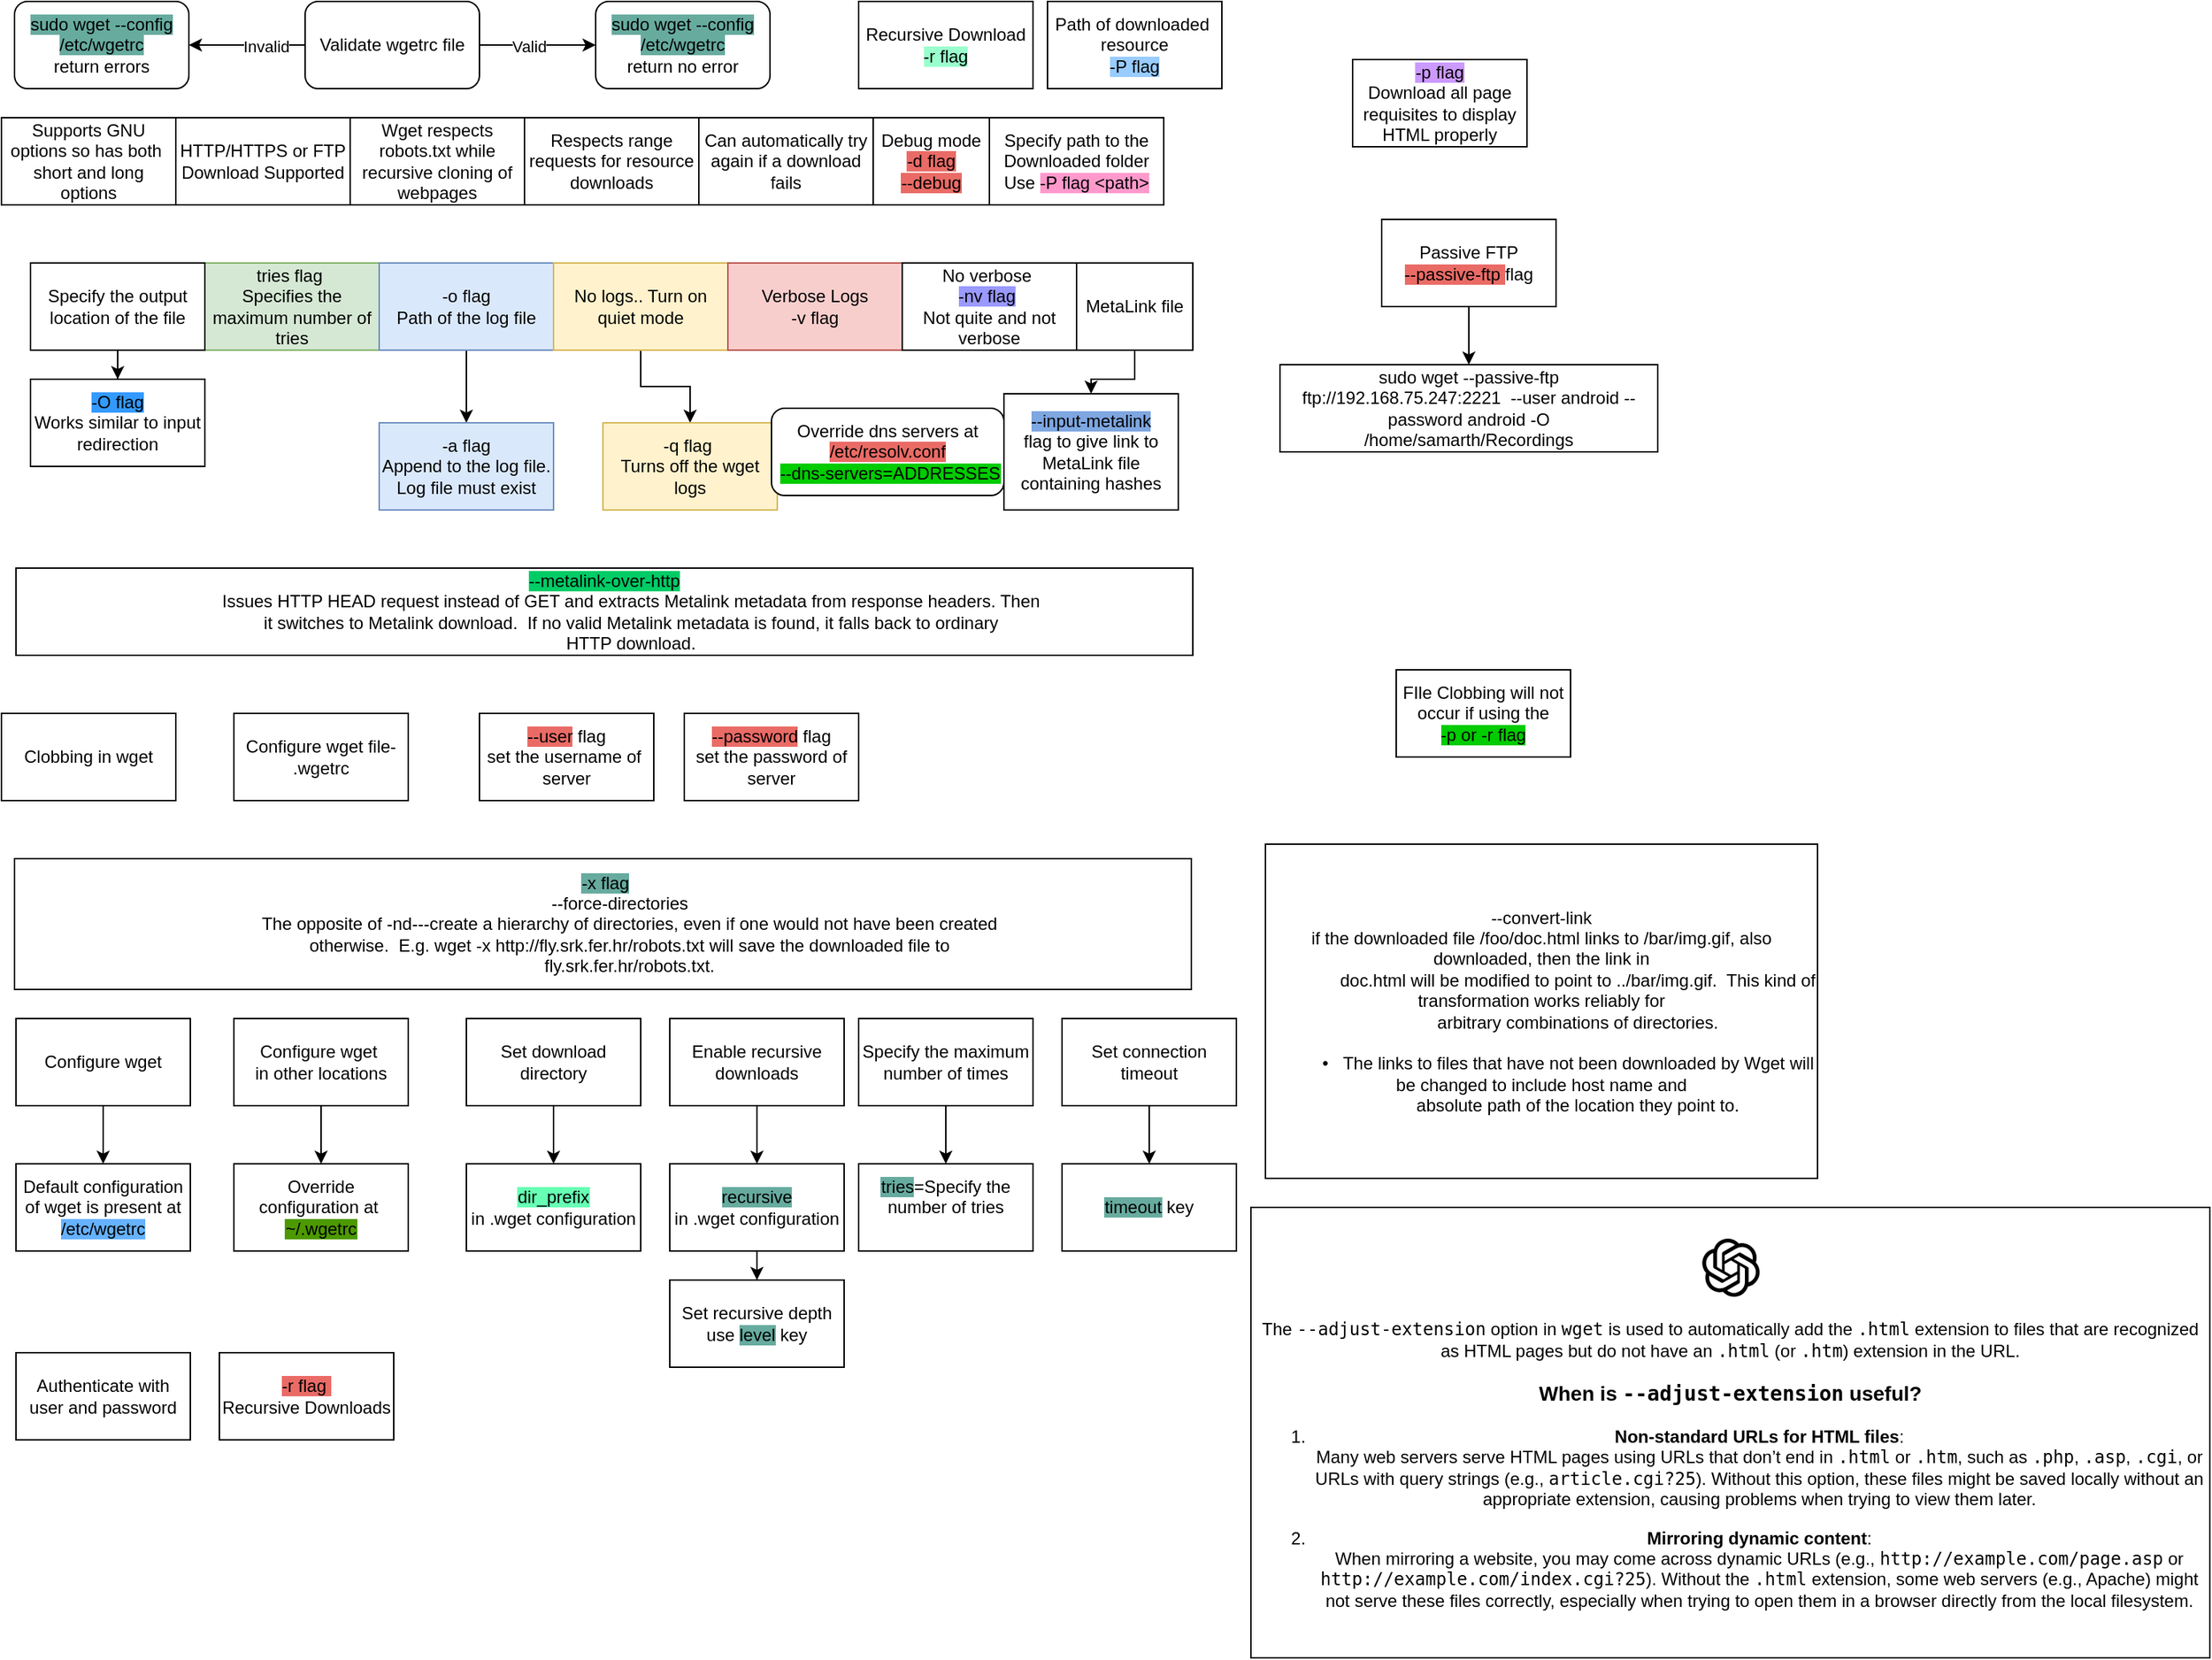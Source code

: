 <mxfile version="24.7.16">
  <diagram name="Page-1" id="-9X853IuhS8LfYrJ5crd">
    <mxGraphModel dx="734" dy="455" grid="1" gridSize="10" guides="1" tooltips="1" connect="1" arrows="1" fold="1" page="1" pageScale="1" pageWidth="827" pageHeight="1169" math="0" shadow="0">
      <root>
        <mxCell id="0" />
        <mxCell id="1" parent="0" />
        <mxCell id="rYWm2HRdWR68briujEV--1" value="HTTP/HTTPS or FTP Download Supported" style="rounded=0;whiteSpace=wrap;html=1;" parent="1" vertex="1">
          <mxGeometry x="120" y="90" width="120" height="60" as="geometry" />
        </mxCell>
        <mxCell id="rYWm2HRdWR68briujEV--2" value="Wget respects robots.txt while recursive cloning of webpages" style="rounded=0;whiteSpace=wrap;html=1;" parent="1" vertex="1">
          <mxGeometry x="240" y="90" width="120" height="60" as="geometry" />
        </mxCell>
        <mxCell id="rYWm2HRdWR68briujEV--3" value="Respects range requests for resource downloads" style="rounded=0;whiteSpace=wrap;html=1;" parent="1" vertex="1">
          <mxGeometry x="360" y="90" width="120" height="60" as="geometry" />
        </mxCell>
        <mxCell id="rYWm2HRdWR68briujEV--4" value="Can automatically try again if a download fails" style="rounded=0;whiteSpace=wrap;html=1;" parent="1" vertex="1">
          <mxGeometry x="480" y="90" width="120" height="60" as="geometry" />
        </mxCell>
        <mxCell id="rYWm2HRdWR68briujEV--5" value="Supports GNU options so has both&amp;nbsp;&lt;div&gt;short and long options&lt;/div&gt;" style="rounded=0;whiteSpace=wrap;html=1;" parent="1" vertex="1">
          <mxGeometry y="90" width="120" height="60" as="geometry" />
        </mxCell>
        <mxCell id="rYWm2HRdWR68briujEV--6" value="tries flag&amp;nbsp;&lt;div&gt;Specifies the maximum number of tries&lt;/div&gt;" style="rounded=0;whiteSpace=wrap;html=1;fillColor=#d5e8d4;strokeColor=#82b366;" parent="1" vertex="1">
          <mxGeometry x="140" y="190" width="120" height="60" as="geometry" />
        </mxCell>
        <mxCell id="rYWm2HRdWR68briujEV--9" value="" style="edgeStyle=orthogonalEdgeStyle;rounded=0;orthogonalLoop=1;jettySize=auto;html=1;" parent="1" source="rYWm2HRdWR68briujEV--7" target="rYWm2HRdWR68briujEV--8" edge="1">
          <mxGeometry relative="1" as="geometry" />
        </mxCell>
        <mxCell id="rYWm2HRdWR68briujEV--7" value="-o flag&lt;div&gt;Path of the log file&lt;/div&gt;" style="rounded=0;whiteSpace=wrap;html=1;fillColor=#dae8fc;strokeColor=#6c8ebf;" parent="1" vertex="1">
          <mxGeometry x="260" y="190" width="120" height="60" as="geometry" />
        </mxCell>
        <mxCell id="rYWm2HRdWR68briujEV--8" value="-a flag&lt;div&gt;Append to the log file.&lt;/div&gt;&lt;div&gt;Log file must exist&lt;/div&gt;" style="rounded=0;whiteSpace=wrap;html=1;fillColor=#dae8fc;strokeColor=#6c8ebf;" parent="1" vertex="1">
          <mxGeometry x="260" y="300" width="120" height="60" as="geometry" />
        </mxCell>
        <mxCell id="rYWm2HRdWR68briujEV--12" value="" style="edgeStyle=orthogonalEdgeStyle;rounded=0;orthogonalLoop=1;jettySize=auto;html=1;" parent="1" source="rYWm2HRdWR68briujEV--10" target="rYWm2HRdWR68briujEV--11" edge="1">
          <mxGeometry relative="1" as="geometry" />
        </mxCell>
        <mxCell id="rYWm2HRdWR68briujEV--10" value="No logs.. Turn on quiet mode" style="rounded=0;whiteSpace=wrap;html=1;fillColor=#fff2cc;strokeColor=#d6b656;" parent="1" vertex="1">
          <mxGeometry x="380" y="190" width="120" height="60" as="geometry" />
        </mxCell>
        <mxCell id="rYWm2HRdWR68briujEV--11" value="-q flag&amp;nbsp;&lt;div&gt;Turns off the wget logs&lt;/div&gt;" style="whiteSpace=wrap;html=1;rounded=0;fillColor=#fff2cc;strokeColor=#d6b656;" parent="1" vertex="1">
          <mxGeometry x="414" y="300" width="120" height="60" as="geometry" />
        </mxCell>
        <mxCell id="rYWm2HRdWR68briujEV--13" value="Verbose Logs&lt;div&gt;-v flag&lt;/div&gt;" style="rounded=0;whiteSpace=wrap;html=1;fillColor=#f8cecc;strokeColor=#b85450;" parent="1" vertex="1">
          <mxGeometry x="500" y="190" width="120" height="60" as="geometry" />
        </mxCell>
        <mxCell id="rYWm2HRdWR68briujEV--14" value="No verbose&amp;nbsp;&lt;div&gt;&lt;span style=&quot;background-color: rgb(153, 153, 255);&quot;&gt;-nv flag&lt;/span&gt;&amp;nbsp;&lt;/div&gt;&lt;div&gt;Not quite and not verbose&lt;/div&gt;" style="rounded=0;whiteSpace=wrap;html=1;" parent="1" vertex="1">
          <mxGeometry x="620" y="190" width="120" height="60" as="geometry" />
        </mxCell>
        <mxCell id="rYWm2HRdWR68briujEV--15" value="Debug mode&lt;div&gt;&lt;span style=&quot;background-color: rgb(234, 107, 102);&quot;&gt;-d flag&lt;/span&gt;&lt;/div&gt;&lt;div&gt;&lt;span style=&quot;background-color: rgb(234, 107, 102);&quot;&gt;--debug&lt;/span&gt;&lt;/div&gt;" style="rounded=0;whiteSpace=wrap;html=1;" parent="1" vertex="1">
          <mxGeometry x="600" y="90" width="80" height="60" as="geometry" />
        </mxCell>
        <mxCell id="rYWm2HRdWR68briujEV--18" value="" style="edgeStyle=orthogonalEdgeStyle;rounded=0;orthogonalLoop=1;jettySize=auto;html=1;" parent="1" source="rYWm2HRdWR68briujEV--16" target="rYWm2HRdWR68briujEV--17" edge="1">
          <mxGeometry relative="1" as="geometry" />
        </mxCell>
        <mxCell id="rYWm2HRdWR68briujEV--16" value="MetaLink file" style="rounded=0;whiteSpace=wrap;html=1;" parent="1" vertex="1">
          <mxGeometry x="740" y="190" width="80" height="60" as="geometry" />
        </mxCell>
        <mxCell id="rYWm2HRdWR68briujEV--17" value="&lt;span style=&quot;background-color: rgb(126, 166, 224);&quot;&gt;--input-metalink&lt;/span&gt;&lt;div&gt;&lt;div&gt;flag to give link to MetaLink file containing hashes&lt;/div&gt;&lt;/div&gt;" style="whiteSpace=wrap;html=1;rounded=0;" parent="1" vertex="1">
          <mxGeometry x="690" y="280" width="120" height="80" as="geometry" />
        </mxCell>
        <mxCell id="rYWm2HRdWR68briujEV--19" value="&lt;div&gt;&lt;span style=&quot;background-color: rgb(0, 204, 102);&quot;&gt;--metalink-over-http&lt;/span&gt;&lt;/div&gt;&lt;div&gt;&amp;nbsp; &amp;nbsp; &amp;nbsp; &amp;nbsp; &amp;nbsp; &amp;nbsp;Issues HTTP HEAD request instead of GET and extracts Metalink metadata from response headers. Then&lt;/div&gt;&lt;div&gt;&amp;nbsp; &amp;nbsp; &amp;nbsp; &amp;nbsp; &amp;nbsp; &amp;nbsp;it switches to Metalink download.&amp;nbsp; If no valid Metalink metadata is found, it falls back to ordinary&lt;/div&gt;&lt;div&gt;&amp;nbsp; &amp;nbsp; &amp;nbsp; &amp;nbsp; &amp;nbsp; &amp;nbsp;HTTP download.&lt;/div&gt;" style="rounded=0;whiteSpace=wrap;html=1;" parent="1" vertex="1">
          <mxGeometry x="10" y="400" width="810" height="60" as="geometry" />
        </mxCell>
        <mxCell id="rYWm2HRdWR68briujEV--20" value="Clobbing in wget" style="rounded=0;whiteSpace=wrap;html=1;" parent="1" vertex="1">
          <mxGeometry y="500" width="120" height="60" as="geometry" />
        </mxCell>
        <mxCell id="rYWm2HRdWR68briujEV--23" value="" style="edgeStyle=orthogonalEdgeStyle;rounded=0;orthogonalLoop=1;jettySize=auto;html=1;" parent="1" source="rYWm2HRdWR68briujEV--21" target="rYWm2HRdWR68briujEV--22" edge="1">
          <mxGeometry relative="1" as="geometry" />
        </mxCell>
        <mxCell id="rYWm2HRdWR68briujEV--21" value="Specify the output location of the file" style="rounded=0;whiteSpace=wrap;html=1;" parent="1" vertex="1">
          <mxGeometry x="20" y="190" width="120" height="60" as="geometry" />
        </mxCell>
        <mxCell id="rYWm2HRdWR68briujEV--22" value="&lt;span style=&quot;background-color: rgb(51, 153, 255);&quot;&gt;-O flag&lt;/span&gt;&lt;div&gt;Works similar to input redirection&lt;/div&gt;" style="whiteSpace=wrap;html=1;rounded=0;" parent="1" vertex="1">
          <mxGeometry x="20" y="270" width="120" height="60" as="geometry" />
        </mxCell>
        <mxCell id="rYWm2HRdWR68briujEV--24" value="&lt;div&gt;&amp;nbsp;&lt;span style=&quot;background-color: rgb(103, 171, 159);&quot;&gt;-x flag&lt;/span&gt;&lt;/div&gt;&lt;div&gt;&amp;nbsp; &amp;nbsp; &amp;nbsp; &amp;nbsp;--force-directories&lt;/div&gt;&lt;div&gt;&amp;nbsp; &amp;nbsp; &amp;nbsp; &amp;nbsp; &amp;nbsp; &amp;nbsp;The opposite of -nd---create a hierarchy of directories, even if one would not have been created&lt;/div&gt;&lt;div&gt;&amp;nbsp; &amp;nbsp; &amp;nbsp; &amp;nbsp; &amp;nbsp; &amp;nbsp;otherwise.&amp;nbsp; E.g. wget -x http://fly.srk.fer.hr/robots.txt will save the downloaded file to&lt;/div&gt;&lt;div&gt;&amp;nbsp; &amp;nbsp; &amp;nbsp; &amp;nbsp; &amp;nbsp; &amp;nbsp;fly.srk.fer.hr/robots.txt.&lt;/div&gt;" style="rounded=0;whiteSpace=wrap;html=1;" parent="1" vertex="1">
          <mxGeometry x="9" y="600" width="810" height="90" as="geometry" />
        </mxCell>
        <mxCell id="cQSFOSjzq-KW8z61xNaQ-1" value="Configure wget file-&lt;div&gt;.wgetrc&lt;/div&gt;" style="rounded=0;whiteSpace=wrap;html=1;" parent="1" vertex="1">
          <mxGeometry x="160" y="500" width="120" height="60" as="geometry" />
        </mxCell>
        <mxCell id="cQSFOSjzq-KW8z61xNaQ-4" value="" style="edgeStyle=orthogonalEdgeStyle;rounded=0;orthogonalLoop=1;jettySize=auto;html=1;" parent="1" source="cQSFOSjzq-KW8z61xNaQ-2" target="cQSFOSjzq-KW8z61xNaQ-3" edge="1">
          <mxGeometry relative="1" as="geometry" />
        </mxCell>
        <mxCell id="cQSFOSjzq-KW8z61xNaQ-2" value="Configure wget" style="rounded=0;whiteSpace=wrap;html=1;" parent="1" vertex="1">
          <mxGeometry x="10" y="710" width="120" height="60" as="geometry" />
        </mxCell>
        <mxCell id="cQSFOSjzq-KW8z61xNaQ-3" value="Default configuration of wget is present at&lt;div&gt;&lt;span style=&quot;background-color: rgb(102, 178, 255);&quot;&gt;/etc/wgetrc&lt;/span&gt;&lt;/div&gt;" style="whiteSpace=wrap;html=1;rounded=0;" parent="1" vertex="1">
          <mxGeometry x="10" y="810" width="120" height="60" as="geometry" />
        </mxCell>
        <mxCell id="cQSFOSjzq-KW8z61xNaQ-7" value="" style="edgeStyle=orthogonalEdgeStyle;rounded=0;orthogonalLoop=1;jettySize=auto;html=1;" parent="1" source="cQSFOSjzq-KW8z61xNaQ-5" target="cQSFOSjzq-KW8z61xNaQ-6" edge="1">
          <mxGeometry relative="1" as="geometry" />
        </mxCell>
        <mxCell id="cQSFOSjzq-KW8z61xNaQ-5" value="Configure wget&amp;nbsp;&lt;div&gt;in other locations&lt;/div&gt;" style="rounded=0;whiteSpace=wrap;html=1;" parent="1" vertex="1">
          <mxGeometry x="160" y="710" width="120" height="60" as="geometry" />
        </mxCell>
        <mxCell id="cQSFOSjzq-KW8z61xNaQ-6" value="Override configuration at&amp;nbsp;&lt;div&gt;&lt;span style=&quot;background-color: rgb(77, 153, 0);&quot;&gt;~/.wgetrc&lt;/span&gt;&lt;/div&gt;" style="whiteSpace=wrap;html=1;rounded=0;" parent="1" vertex="1">
          <mxGeometry x="160" y="810" width="120" height="60" as="geometry" />
        </mxCell>
        <mxCell id="gqXW6iikmgXD67tOc7KV-3" value="" style="edgeStyle=orthogonalEdgeStyle;rounded=0;orthogonalLoop=1;jettySize=auto;html=1;" parent="1" source="gqXW6iikmgXD67tOc7KV-1" target="gqXW6iikmgXD67tOc7KV-2" edge="1">
          <mxGeometry relative="1" as="geometry" />
        </mxCell>
        <mxCell id="gqXW6iikmgXD67tOc7KV-1" value="Set download directory" style="rounded=0;whiteSpace=wrap;html=1;" parent="1" vertex="1">
          <mxGeometry x="320" y="710" width="120" height="60" as="geometry" />
        </mxCell>
        <mxCell id="gqXW6iikmgXD67tOc7KV-2" value="&lt;span style=&quot;background-color: rgb(102, 255, 179);&quot;&gt;dir_prefix&lt;/span&gt;&lt;div&gt;in .wget configuration&lt;/div&gt;" style="whiteSpace=wrap;html=1;rounded=0;" parent="1" vertex="1">
          <mxGeometry x="320" y="810" width="120" height="60" as="geometry" />
        </mxCell>
        <mxCell id="gqXW6iikmgXD67tOc7KV-6" value="" style="edgeStyle=orthogonalEdgeStyle;rounded=0;orthogonalLoop=1;jettySize=auto;html=1;" parent="1" source="gqXW6iikmgXD67tOc7KV-4" target="gqXW6iikmgXD67tOc7KV-5" edge="1">
          <mxGeometry relative="1" as="geometry" />
        </mxCell>
        <mxCell id="gqXW6iikmgXD67tOc7KV-4" value="Enable recursive&lt;div&gt;downloads&lt;/div&gt;" style="rounded=0;whiteSpace=wrap;html=1;" parent="1" vertex="1">
          <mxGeometry x="460" y="710" width="120" height="60" as="geometry" />
        </mxCell>
        <mxCell id="gqXW6iikmgXD67tOc7KV-8" value="" style="edgeStyle=orthogonalEdgeStyle;rounded=0;orthogonalLoop=1;jettySize=auto;html=1;" parent="1" source="gqXW6iikmgXD67tOc7KV-5" target="gqXW6iikmgXD67tOc7KV-7" edge="1">
          <mxGeometry relative="1" as="geometry" />
        </mxCell>
        <mxCell id="gqXW6iikmgXD67tOc7KV-5" value="&lt;span style=&quot;background-color: rgb(103, 171, 159);&quot;&gt;recursive&lt;/span&gt;&lt;div&gt;in .wget configuration&lt;/div&gt;" style="whiteSpace=wrap;html=1;rounded=0;" parent="1" vertex="1">
          <mxGeometry x="460" y="810" width="120" height="60" as="geometry" />
        </mxCell>
        <mxCell id="gqXW6iikmgXD67tOc7KV-7" value="Set recursive depth&lt;div&gt;use &lt;span style=&quot;background-color: rgb(103, 171, 159);&quot;&gt;level&lt;/span&gt; key&lt;/div&gt;" style="whiteSpace=wrap;html=1;rounded=0;" parent="1" vertex="1">
          <mxGeometry x="460" y="890" width="120" height="60" as="geometry" />
        </mxCell>
        <mxCell id="gqXW6iikmgXD67tOc7KV-11" value="" style="edgeStyle=orthogonalEdgeStyle;rounded=0;orthogonalLoop=1;jettySize=auto;html=1;" parent="1" source="gqXW6iikmgXD67tOc7KV-9" target="gqXW6iikmgXD67tOc7KV-10" edge="1">
          <mxGeometry relative="1" as="geometry" />
        </mxCell>
        <mxCell id="gqXW6iikmgXD67tOc7KV-9" value="Specify the maximum number of times" style="rounded=0;whiteSpace=wrap;html=1;" parent="1" vertex="1">
          <mxGeometry x="590" y="710" width="120" height="60" as="geometry" />
        </mxCell>
        <mxCell id="gqXW6iikmgXD67tOc7KV-10" value="&lt;span style=&quot;background-color: rgb(103, 171, 159);&quot;&gt;tries&lt;/span&gt;=Specify the number of tries&lt;div&gt;&lt;br&gt;&lt;/div&gt;" style="whiteSpace=wrap;html=1;rounded=0;" parent="1" vertex="1">
          <mxGeometry x="590" y="810" width="120" height="60" as="geometry" />
        </mxCell>
        <mxCell id="gqXW6iikmgXD67tOc7KV-14" value="" style="edgeStyle=orthogonalEdgeStyle;rounded=0;orthogonalLoop=1;jettySize=auto;html=1;" parent="1" source="gqXW6iikmgXD67tOc7KV-12" target="gqXW6iikmgXD67tOc7KV-13" edge="1">
          <mxGeometry relative="1" as="geometry" />
        </mxCell>
        <mxCell id="gqXW6iikmgXD67tOc7KV-12" value="Set connection timeout" style="rounded=0;whiteSpace=wrap;html=1;" parent="1" vertex="1">
          <mxGeometry x="730" y="710" width="120" height="60" as="geometry" />
        </mxCell>
        <mxCell id="gqXW6iikmgXD67tOc7KV-13" value="&lt;span style=&quot;background-color: rgb(103, 171, 159);&quot;&gt;timeout&lt;/span&gt; key" style="whiteSpace=wrap;html=1;rounded=0;" parent="1" vertex="1">
          <mxGeometry x="730" y="810" width="120" height="60" as="geometry" />
        </mxCell>
        <mxCell id="gqXW6iikmgXD67tOc7KV-15" value="Authenticate with user and password" style="rounded=0;whiteSpace=wrap;html=1;" parent="1" vertex="1">
          <mxGeometry x="10" y="940" width="120" height="60" as="geometry" />
        </mxCell>
        <mxCell id="Er8VsGTngwafFj7Bn613-3" value="" style="edgeStyle=orthogonalEdgeStyle;rounded=0;orthogonalLoop=1;jettySize=auto;html=1;" parent="1" source="Er8VsGTngwafFj7Bn613-1" target="Er8VsGTngwafFj7Bn613-2" edge="1">
          <mxGeometry relative="1" as="geometry" />
        </mxCell>
        <mxCell id="Er8VsGTngwafFj7Bn613-1" value="Passive FTP&lt;div&gt;&lt;span style=&quot;background-color: rgb(234, 107, 102);&quot;&gt;--passive-ftp &lt;/span&gt;flag&lt;/div&gt;" style="rounded=0;whiteSpace=wrap;html=1;" parent="1" vertex="1">
          <mxGeometry x="950" y="160" width="120" height="60" as="geometry" />
        </mxCell>
        <mxCell id="Er8VsGTngwafFj7Bn613-2" value="sudo wget --passive-ftp ftp://192.168.75.247:2221&amp;nbsp; --user android --password android -O /home/samarth/Recordings" style="whiteSpace=wrap;html=1;rounded=0;" parent="1" vertex="1">
          <mxGeometry x="880" y="260" width="260" height="60" as="geometry" />
        </mxCell>
        <mxCell id="Er8VsGTngwafFj7Bn613-4" value="&lt;span style=&quot;background-color: rgb(234, 107, 102);&quot;&gt;-r flag&amp;nbsp;&lt;/span&gt;&lt;div&gt;Recursive Downloads&lt;/div&gt;" style="rounded=0;whiteSpace=wrap;html=1;" parent="1" vertex="1">
          <mxGeometry x="150" y="940" width="120" height="60" as="geometry" />
        </mxCell>
        <mxCell id="Er8VsGTngwafFj7Bn613-5" value="Specify path to the Downloaded folder&lt;div&gt;Use &lt;span style=&quot;background-color: rgb(255, 153, 204);&quot;&gt;-P flag &amp;lt;path&amp;gt;&lt;/span&gt;&lt;/div&gt;" style="rounded=0;whiteSpace=wrap;html=1;" parent="1" vertex="1">
          <mxGeometry x="680" y="90" width="120" height="60" as="geometry" />
        </mxCell>
        <mxCell id="Er8VsGTngwafFj7Bn613-6" value="&lt;span style=&quot;background-color: rgb(234, 107, 102);&quot;&gt;--user&lt;/span&gt; flag&lt;div&gt;set the username of&amp;nbsp; server&lt;/div&gt;" style="rounded=0;whiteSpace=wrap;html=1;" parent="1" vertex="1">
          <mxGeometry x="329" y="500" width="120" height="60" as="geometry" />
        </mxCell>
        <mxCell id="Er8VsGTngwafFj7Bn613-7" value="&lt;span style=&quot;background-color: rgb(234, 107, 102);&quot;&gt;--password&lt;/span&gt;&amp;nbsp;flag&lt;div&gt;set the password of server&lt;/div&gt;" style="rounded=0;whiteSpace=wrap;html=1;" parent="1" vertex="1">
          <mxGeometry x="470" y="500" width="120" height="60" as="geometry" />
        </mxCell>
        <mxCell id="-b_9_V1KJLMPMeQgucEA-3" value="" style="edgeStyle=orthogonalEdgeStyle;rounded=0;orthogonalLoop=1;jettySize=auto;html=1;" edge="1" parent="1" source="-b_9_V1KJLMPMeQgucEA-1" target="-b_9_V1KJLMPMeQgucEA-2">
          <mxGeometry relative="1" as="geometry" />
        </mxCell>
        <mxCell id="-b_9_V1KJLMPMeQgucEA-4" value="Valid" style="edgeLabel;html=1;align=center;verticalAlign=middle;resizable=0;points=[];" vertex="1" connectable="0" parent="-b_9_V1KJLMPMeQgucEA-3">
          <mxGeometry x="-0.15" y="-1" relative="1" as="geometry">
            <mxPoint as="offset" />
          </mxGeometry>
        </mxCell>
        <mxCell id="-b_9_V1KJLMPMeQgucEA-6" value="" style="edgeStyle=orthogonalEdgeStyle;rounded=0;orthogonalLoop=1;jettySize=auto;html=1;" edge="1" parent="1" source="-b_9_V1KJLMPMeQgucEA-1" target="-b_9_V1KJLMPMeQgucEA-5">
          <mxGeometry relative="1" as="geometry" />
        </mxCell>
        <mxCell id="-b_9_V1KJLMPMeQgucEA-7" value="Invalid" style="edgeLabel;html=1;align=center;verticalAlign=middle;resizable=0;points=[];" vertex="1" connectable="0" parent="-b_9_V1KJLMPMeQgucEA-6">
          <mxGeometry x="-0.325" y="1" relative="1" as="geometry">
            <mxPoint as="offset" />
          </mxGeometry>
        </mxCell>
        <mxCell id="-b_9_V1KJLMPMeQgucEA-1" value="Validate wgetrc file" style="rounded=1;whiteSpace=wrap;html=1;" vertex="1" parent="1">
          <mxGeometry x="209" y="10" width="120" height="60" as="geometry" />
        </mxCell>
        <mxCell id="-b_9_V1KJLMPMeQgucEA-2" value="&lt;span style=&quot;background-color: rgb(103, 171, 159);&quot;&gt;sudo wget --config /etc/wgetrc&lt;/span&gt;&lt;div&gt;return no error&lt;/div&gt;" style="whiteSpace=wrap;html=1;rounded=1;" vertex="1" parent="1">
          <mxGeometry x="409" y="10" width="120" height="60" as="geometry" />
        </mxCell>
        <mxCell id="-b_9_V1KJLMPMeQgucEA-5" value="&lt;span style=&quot;background-color: rgb(103, 171, 159);&quot;&gt;sudo wget --config /etc/wgetrc&lt;/span&gt;&lt;div&gt;return errors&lt;/div&gt;" style="whiteSpace=wrap;html=1;rounded=1;" vertex="1" parent="1">
          <mxGeometry x="9" y="10" width="120" height="60" as="geometry" />
        </mxCell>
        <mxCell id="-b_9_V1KJLMPMeQgucEA-8" value="Recursive Download&lt;div&gt;&lt;span style=&quot;background-color: rgb(153, 255, 204);&quot;&gt;-r flag&lt;/span&gt;&lt;/div&gt;" style="rounded=0;whiteSpace=wrap;html=1;" vertex="1" parent="1">
          <mxGeometry x="590" y="10" width="120" height="60" as="geometry" />
        </mxCell>
        <mxCell id="-b_9_V1KJLMPMeQgucEA-9" value="Path of downloaded&amp;nbsp;&lt;div&gt;resource&lt;/div&gt;&lt;div&gt;&lt;span style=&quot;background-color: rgb(153, 204, 255);&quot;&gt;-P flag&lt;/span&gt;&lt;/div&gt;" style="rounded=0;whiteSpace=wrap;html=1;" vertex="1" parent="1">
          <mxGeometry x="720" y="10" width="120" height="60" as="geometry" />
        </mxCell>
        <mxCell id="-b_9_V1KJLMPMeQgucEA-10" value="Override dns servers at &lt;span style=&quot;background-color: rgb(234, 107, 102);&quot;&gt;/etc/resolv.conf&lt;/span&gt;&lt;div&gt;&lt;span style=&quot;background-color: initial;&quot;&gt;&amp;nbsp;&lt;/span&gt;&lt;span style=&quot;background-color: rgb(0, 204, 0);&quot;&gt;--dns-servers=ADDRESSES&lt;/span&gt;&lt;br&gt;&lt;/div&gt;" style="rounded=1;whiteSpace=wrap;html=1;" vertex="1" parent="1">
          <mxGeometry x="530" y="290" width="160" height="60" as="geometry" />
        </mxCell>
        <mxCell id="-b_9_V1KJLMPMeQgucEA-11" value="FIle Clobbing will not occur if using the&lt;div&gt;&lt;span style=&quot;background-color: rgb(0, 204, 0);&quot;&gt;-p or -r flag&lt;/span&gt;&lt;/div&gt;" style="rounded=0;whiteSpace=wrap;html=1;" vertex="1" parent="1">
          <mxGeometry x="960" y="470" width="120" height="60" as="geometry" />
        </mxCell>
        <mxCell id="-b_9_V1KJLMPMeQgucEA-12" value="&lt;span style=&quot;background-color: rgb(204, 153, 255);&quot;&gt;-p flag&lt;/span&gt;&lt;div&gt;Download all page requisites to display HTML properly&lt;/div&gt;" style="rounded=0;whiteSpace=wrap;html=1;" vertex="1" parent="1">
          <mxGeometry x="930" y="50" width="120" height="60" as="geometry" />
        </mxCell>
        <mxCell id="-b_9_V1KJLMPMeQgucEA-13" value="&lt;div class=&quot;flex-shrink-0 flex flex-col relative items-end&quot;&gt;&lt;div class=&quot;pt-0&quot;&gt;&lt;div class=&quot;gizmo-bot-avatar flex h-8 w-8 items-center justify-center overflow-hidden rounded-full&quot;&gt;&lt;div class=&quot;relative p-1 rounded-sm flex items-center justify-center bg-token-main-surface-primary text-token-text-primary h-8 w-8&quot;&gt;&lt;svg role=&quot;img&quot; class=&quot;icon-md&quot; xmlns=&quot;http://www.w3.org/2000/svg&quot; fill=&quot;none&quot; viewBox=&quot;0 0 41 41&quot; height=&quot;41&quot; width=&quot;41&quot;&gt;&lt;text y=&quot;-9999&quot; x=&quot;-9999&quot;&gt;&lt;/text&gt;&lt;path fill=&quot;currentColor&quot; d=&quot;M37.532 16.871C37.981 15.524 38.136 14.097 37.989 12.686C37.841 11.274 37.393 9.911 36.676 8.686C35.613 6.834 33.988 5.368 32.037 4.498C30.086 3.629 27.91 3.403 25.822 3.851C24.88 2.789 23.722 1.941 22.426 1.363C21.13 0.786 19.725 0.491 18.306 0.5C16.171 0.495 14.089 1.168 12.361 2.422C10.633 3.676 9.349 5.447 8.692 7.478C7.301 7.763 5.987 8.341 4.838 9.175C3.689 10.009 2.731 11.078 2.028 12.312C0.956 14.159 0.499 16.299 0.722 18.423C0.944 20.547 1.836 22.545 3.268 24.129C2.82 25.476 2.664 26.903 2.812 28.314C2.96 29.726 3.407 31.089 4.124 32.314C5.188 34.166 6.812 35.632 8.763 36.501C10.714 37.37 12.891 37.597 14.979 37.149C15.921 38.211 17.079 39.059 18.375 39.637C19.671 40.214 21.076 40.509 22.495 40.5C24.631 40.505 26.713 39.832 28.442 38.577C30.17 37.322 31.456 35.551 32.112 33.518C33.503 33.233 34.817 32.655 35.966 31.821C37.115 30.987 38.073 29.918 38.775 28.684C39.846 26.837 40.302 24.698 40.079 22.575C39.856 20.452 38.964 18.454 37.532 16.871ZM22.498 37.885C20.744 37.887 19.046 37.273 17.699 36.15C17.76 36.117 17.867 36.059 17.936 36.016L25.9 31.416C26.1 31.302 26.266 31.137 26.381 30.938C26.496 30.739 26.556 30.512 26.555 30.282V19.054L29.921 20.998C29.939 21.007 29.954 21.02 29.966 21.036C29.977 21.052 29.984 21.071 29.987 21.09V30.389C29.984 32.375 29.195 34.279 27.791 35.684C26.387 37.089 24.484 37.881 22.498 37.885ZM6.392 31.006C5.514 29.489 5.197 27.711 5.498 25.983C5.557 26.019 5.66 26.082 5.735 26.124L13.699 30.725C13.898 30.841 14.123 30.902 14.353 30.902C14.583 30.902 14.809 30.841 15.007 30.725L24.731 25.11V28.998C24.732 29.018 24.728 29.038 24.72 29.056C24.712 29.074 24.699 29.089 24.683 29.101L16.632 33.75C14.91 34.742 12.864 35.01 10.945 34.495C9.025 33.981 7.388 32.726 6.392 31.006ZM4.297 13.619C5.172 12.1 6.553 10.936 8.199 10.333C8.199 10.401 8.195 10.523 8.195 10.607V19.808C8.194 20.038 8.253 20.264 8.368 20.463C8.483 20.662 8.649 20.827 8.849 20.94L18.572 26.554L15.206 28.498C15.189 28.509 15.17 28.515 15.15 28.517C15.131 28.519 15.111 28.516 15.092 28.508L7.04 23.856C5.321 22.86 4.067 21.224 3.553 19.305C3.039 17.386 3.306 15.341 4.297 13.619ZM31.955 20.056L22.231 14.441L25.598 12.498C25.614 12.487 25.633 12.48 25.653 12.479C25.673 12.477 25.693 12.48 25.711 12.488L33.763 17.136C34.997 17.849 36.002 18.898 36.661 20.161C37.319 21.424 37.605 22.849 37.483 24.268C37.362 25.688 36.838 27.043 35.974 28.176C35.11 29.309 33.941 30.172 32.605 30.664C32.605 30.595 32.605 30.473 32.605 30.389V21.188C32.607 20.959 32.547 20.733 32.433 20.534C32.319 20.335 32.154 20.17 31.955 20.056ZM35.306 15.013C35.246 14.976 35.143 14.914 35.069 14.872L27.105 10.271C26.906 10.155 26.68 10.094 26.45 10.094C26.221 10.094 25.995 10.155 25.796 10.271L16.073 15.886V11.998C16.072 11.978 16.075 11.959 16.084 11.941C16.092 11.922 16.105 11.907 16.121 11.895L24.172 7.25C25.405 6.539 26.816 6.194 28.238 6.255C29.661 6.316 31.036 6.781 32.204 7.595C33.372 8.409 34.284 9.539 34.833 10.853C35.383 12.167 35.546 13.61 35.306 15.013ZM14.242 21.942L10.875 19.998C10.858 19.989 10.842 19.976 10.831 19.96C10.819 19.944 10.812 19.925 10.81 19.906V10.607C10.811 9.183 11.217 7.788 11.982 6.587C12.747 5.385 13.838 4.427 15.127 3.823C16.417 3.219 17.852 2.995 19.265 3.177C20.677 3.359 22.009 3.939 23.103 4.851C23.043 4.884 22.937 4.942 22.867 4.985L14.902 9.585C14.703 9.699 14.537 9.864 14.421 10.063C14.306 10.262 14.247 10.488 14.248 10.717L14.242 21.942ZM16.071 17.999L20.402 15.498L24.733 17.997V22.998L20.402 25.498L16.071 22.998V17.999Z&quot;&gt;&lt;/path&gt;&lt;/svg&gt;&lt;/div&gt;&lt;/div&gt;&lt;/div&gt;&lt;/div&gt;&lt;div class=&quot;group/conversation-turn relative flex w-full min-w-0 flex-col agent-turn&quot;&gt;&lt;div class=&quot;flex-col gap-1 md:gap-3&quot;&gt;&lt;div class=&quot;flex max-w-full flex-col flex-grow&quot;&gt;&lt;div class=&quot;min-h-8 text-message flex w-full flex-col items-end gap-2 whitespace-normal break-words [.text-message+&amp;amp;]:mt-5&quot; dir=&quot;auto&quot; data-message-id=&quot;8d057fe3-c3f9-4965-bbea-3d5d46b6ec27&quot; data-message-author-role=&quot;assistant&quot;&gt;&lt;div class=&quot;flex w-full flex-col gap-1 empty:hidden first:pt-[3px]&quot;&gt;&lt;div class=&quot;markdown prose w-full break-words dark:prose-invert dark&quot;&gt;&lt;p&gt;The &lt;code&gt;--adjust-extension&lt;/code&gt; option in &lt;code&gt;wget&lt;/code&gt; is used to automatically add the &lt;code&gt;.html&lt;/code&gt; extension to files that are recognized as HTML pages but do not have an &lt;code&gt;.html&lt;/code&gt; (or &lt;code&gt;.htm&lt;/code&gt;) extension in the URL.&lt;/p&gt;&lt;h3&gt;When is &lt;code&gt;--adjust-extension&lt;/code&gt; useful?&lt;/h3&gt;&lt;ol&gt;&lt;li&gt;&lt;p&gt;&lt;strong&gt;Non-standard URLs for HTML files&lt;/strong&gt;:&lt;br/&gt;Many web servers serve HTML pages using URLs that don’t end in &lt;code&gt;.html&lt;/code&gt; or &lt;code&gt;.htm&lt;/code&gt;, such as &lt;code&gt;.php&lt;/code&gt;, &lt;code&gt;.asp&lt;/code&gt;, &lt;code&gt;.cgi&lt;/code&gt;, or URLs with query strings (e.g., &lt;code&gt;article.cgi?25&lt;/code&gt;). Without this option, these files might be saved locally without an appropriate extension, causing problems when trying to view them later.&lt;/p&gt;&lt;/li&gt;&lt;li&gt;&lt;p&gt;&lt;strong&gt;Mirroring dynamic content&lt;/strong&gt;:&lt;br/&gt;When mirroring a website, you may come across dynamic URLs (e.g., &lt;code&gt;http://example.com/page.asp&lt;/code&gt; or &lt;code&gt;http://example.com/index.cgi?25&lt;/code&gt;). Without the &lt;code&gt;.html&lt;/code&gt; extension, some web servers (e.g., Apache) might not serve these files correctly, especially when trying to open them in a browser directly from the local filesystem.&lt;/p&gt;&lt;/li&gt;&lt;/ol&gt;&lt;/div&gt;&lt;/div&gt;&lt;/div&gt;&lt;/div&gt;&lt;/div&gt;&lt;/div&gt;" style="rounded=0;whiteSpace=wrap;html=1;" vertex="1" parent="1">
          <mxGeometry x="860" y="840" width="660" height="310" as="geometry" />
        </mxCell>
        <mxCell id="-b_9_V1KJLMPMeQgucEA-14" value="&lt;div&gt;--convert-link&lt;/div&gt;&lt;div&gt;if the downloaded file /foo/doc.html links to /bar/img.gif, also downloaded, then the link in&lt;/div&gt;&lt;div&gt;&amp;nbsp; &amp;nbsp; &amp;nbsp; &amp;nbsp; &amp;nbsp; &amp;nbsp; &amp;nbsp; &amp;nbsp;doc.html will be modified to point to ../bar/img.gif.&amp;nbsp; This kind of transformation works reliably for&lt;/div&gt;&lt;div&gt;&amp;nbsp; &amp;nbsp; &amp;nbsp; &amp;nbsp; &amp;nbsp; &amp;nbsp; &amp;nbsp; &amp;nbsp;arbitrary combinations of directories.&lt;/div&gt;&lt;div&gt;&lt;br&gt;&lt;/div&gt;&lt;div&gt;&amp;nbsp; &amp;nbsp; &amp;nbsp; &amp;nbsp; &amp;nbsp; &amp;nbsp;•&amp;nbsp; &amp;nbsp;The links to files that have not been downloaded by Wget will be changed to include host name and&lt;/div&gt;&lt;div&gt;&amp;nbsp; &amp;nbsp; &amp;nbsp; &amp;nbsp; &amp;nbsp; &amp;nbsp; &amp;nbsp; &amp;nbsp;absolute path of the location they point to.&lt;/div&gt;" style="rounded=0;whiteSpace=wrap;html=1;" vertex="1" parent="1">
          <mxGeometry x="870" y="590" width="380" height="230" as="geometry" />
        </mxCell>
      </root>
    </mxGraphModel>
  </diagram>
</mxfile>
